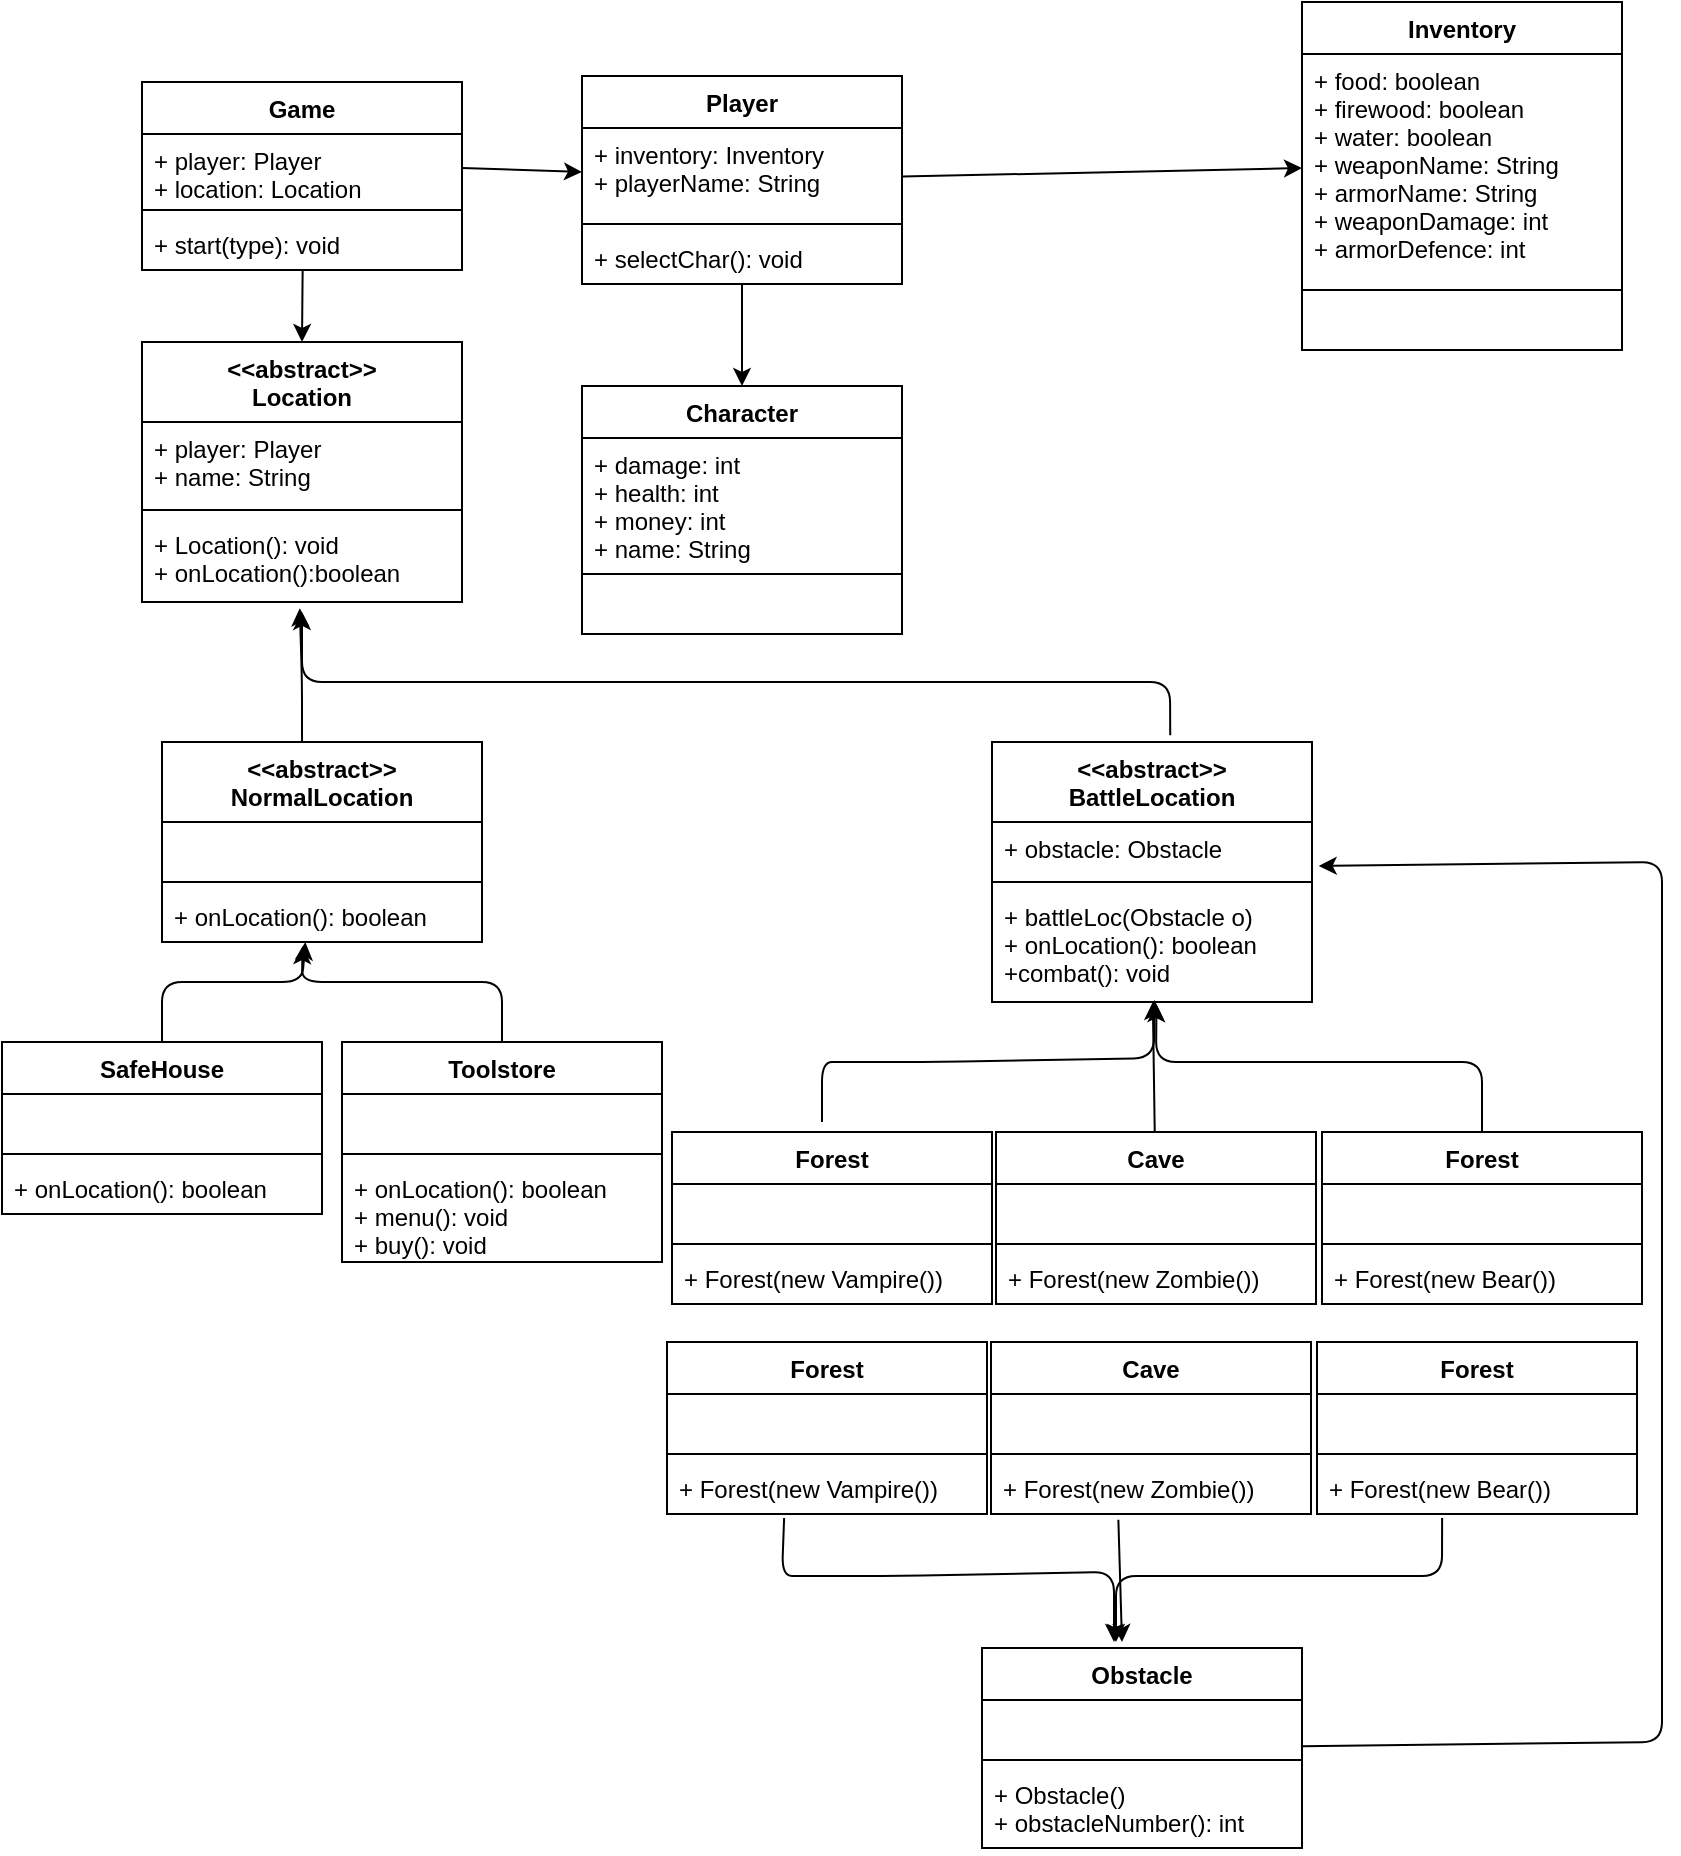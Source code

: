 <mxfile>
    <diagram id="nXfUiQzji97L8IdLJbRA" name="Page-1">
        <mxGraphModel dx="852" dy="480" grid="1" gridSize="10" guides="1" tooltips="1" connect="1" arrows="1" fold="1" page="1" pageScale="1" pageWidth="1169" pageHeight="827" math="0" shadow="0">
            <root>
                <mxCell id="0"/>
                <mxCell id="1" parent="0"/>
                <mxCell id="15" style="edgeStyle=none;html=1;entryX=0.5;entryY=0;entryDx=0;entryDy=0;exitX=0.502;exitY=1.007;exitDx=0;exitDy=0;exitPerimeter=0;" parent="1" source="5" target="11" edge="1">
                    <mxGeometry relative="1" as="geometry">
                        <Array as="points"/>
                    </mxGeometry>
                </mxCell>
                <mxCell id="2" value="Game" style="swimlane;fontStyle=1;align=center;verticalAlign=top;childLayout=stackLayout;horizontal=1;startSize=26;horizontalStack=0;resizeParent=1;resizeParentMax=0;resizeLast=0;collapsible=1;marginBottom=0;" parent="1" vertex="1">
                    <mxGeometry x="80" y="50" width="160" height="94" as="geometry">
                        <mxRectangle x="80" y="50" width="70" height="30" as="alternateBounds"/>
                    </mxGeometry>
                </mxCell>
                <mxCell id="3" value="+ player: Player&#10;+ location: Location" style="text;strokeColor=none;fillColor=none;align=left;verticalAlign=top;spacingLeft=4;spacingRight=4;overflow=hidden;rotatable=0;points=[[0,0.5],[1,0.5]];portConstraint=eastwest;" parent="2" vertex="1">
                    <mxGeometry y="26" width="160" height="34" as="geometry"/>
                </mxCell>
                <mxCell id="4" value="" style="line;strokeWidth=1;fillColor=none;align=left;verticalAlign=middle;spacingTop=-1;spacingLeft=3;spacingRight=3;rotatable=0;labelPosition=right;points=[];portConstraint=eastwest;strokeColor=inherit;" parent="2" vertex="1">
                    <mxGeometry y="60" width="160" height="8" as="geometry"/>
                </mxCell>
                <mxCell id="5" value="+ start(type): void" style="text;strokeColor=none;fillColor=none;align=left;verticalAlign=top;spacingLeft=4;spacingRight=4;overflow=hidden;rotatable=0;points=[[0,0.5],[1,0.5]];portConstraint=eastwest;" parent="2" vertex="1">
                    <mxGeometry y="68" width="160" height="26" as="geometry"/>
                </mxCell>
                <mxCell id="20" value="" style="edgeStyle=none;html=1;entryX=0;entryY=0.5;entryDx=0;entryDy=0;" parent="1" source="6" target="17" edge="1">
                    <mxGeometry relative="1" as="geometry"/>
                </mxCell>
                <mxCell id="95" value="" style="edgeStyle=none;html=1;entryX=0.5;entryY=0;entryDx=0;entryDy=0;" edge="1" parent="1" source="6" target="91">
                    <mxGeometry relative="1" as="geometry"/>
                </mxCell>
                <mxCell id="6" value="Player" style="swimlane;fontStyle=1;align=center;verticalAlign=top;childLayout=stackLayout;horizontal=1;startSize=26;horizontalStack=0;resizeParent=1;resizeParentMax=0;resizeLast=0;collapsible=1;marginBottom=0;" parent="1" vertex="1">
                    <mxGeometry x="300" y="47" width="160" height="104" as="geometry"/>
                </mxCell>
                <mxCell id="7" value="+ inventory: Inventory&#10;+ playerName: String" style="text;strokeColor=none;fillColor=none;align=left;verticalAlign=top;spacingLeft=4;spacingRight=4;overflow=hidden;rotatable=0;points=[[0,0.5],[1,0.5]];portConstraint=eastwest;" parent="6" vertex="1">
                    <mxGeometry y="26" width="160" height="44" as="geometry"/>
                </mxCell>
                <mxCell id="8" value="" style="line;strokeWidth=1;fillColor=none;align=left;verticalAlign=middle;spacingTop=-1;spacingLeft=3;spacingRight=3;rotatable=0;labelPosition=right;points=[];portConstraint=eastwest;strokeColor=inherit;" parent="6" vertex="1">
                    <mxGeometry y="70" width="160" height="8" as="geometry"/>
                </mxCell>
                <mxCell id="9" value="+ selectChar(): void" style="text;strokeColor=none;fillColor=none;align=left;verticalAlign=top;spacingLeft=4;spacingRight=4;overflow=hidden;rotatable=0;points=[[0,0.5],[1,0.5]];portConstraint=eastwest;" parent="6" vertex="1">
                    <mxGeometry y="78" width="160" height="26" as="geometry"/>
                </mxCell>
                <mxCell id="10" style="edgeStyle=none;html=1;exitX=1;exitY=0.5;exitDx=0;exitDy=0;entryX=0;entryY=0.5;entryDx=0;entryDy=0;" parent="1" source="3" target="7" edge="1">
                    <mxGeometry relative="1" as="geometry"/>
                </mxCell>
                <mxCell id="11" value="&lt;&lt;abstract&gt;&gt;&#10;Location" style="swimlane;fontStyle=1;align=center;verticalAlign=top;childLayout=stackLayout;horizontal=1;startSize=40;horizontalStack=0;resizeParent=1;resizeParentMax=0;resizeLast=0;collapsible=1;marginBottom=0;" parent="1" vertex="1">
                    <mxGeometry x="80" y="180" width="160" height="130" as="geometry"/>
                </mxCell>
                <mxCell id="12" value="+ player: Player&#10;+ name: String" style="text;strokeColor=none;fillColor=none;align=left;verticalAlign=top;spacingLeft=4;spacingRight=4;overflow=hidden;rotatable=0;points=[[0,0.5],[1,0.5]];portConstraint=eastwest;" parent="11" vertex="1">
                    <mxGeometry y="40" width="160" height="40" as="geometry"/>
                </mxCell>
                <mxCell id="13" value="" style="line;strokeWidth=1;fillColor=none;align=left;verticalAlign=middle;spacingTop=-1;spacingLeft=3;spacingRight=3;rotatable=0;labelPosition=right;points=[];portConstraint=eastwest;strokeColor=inherit;" parent="11" vertex="1">
                    <mxGeometry y="80" width="160" height="8" as="geometry"/>
                </mxCell>
                <mxCell id="14" value="+ Location(): void&#10;+ onLocation():boolean" style="text;strokeColor=none;fillColor=none;align=left;verticalAlign=top;spacingLeft=4;spacingRight=4;overflow=hidden;rotatable=0;points=[[0,0.5],[1,0.5]];portConstraint=eastwest;" parent="11" vertex="1">
                    <mxGeometry y="88" width="160" height="42" as="geometry"/>
                </mxCell>
                <mxCell id="16" value="Inventory" style="swimlane;fontStyle=1;align=center;verticalAlign=top;childLayout=stackLayout;horizontal=1;startSize=26;horizontalStack=0;resizeParent=1;resizeParentMax=0;resizeLast=0;collapsible=1;marginBottom=0;" parent="1" vertex="1">
                    <mxGeometry x="660" y="10" width="160" height="174" as="geometry"/>
                </mxCell>
                <mxCell id="17" value="+ food: boolean&#10;+ firewood: boolean&#10;+ water: boolean&#10;+ weaponName: String&#10;+ armorName: String&#10;+ weaponDamage: int&#10;+ armorDefence: int" style="text;strokeColor=none;fillColor=none;align=left;verticalAlign=top;spacingLeft=4;spacingRight=4;overflow=hidden;rotatable=0;points=[[0,0.5],[1,0.5]];portConstraint=eastwest;" parent="16" vertex="1">
                    <mxGeometry y="26" width="160" height="114" as="geometry"/>
                </mxCell>
                <mxCell id="18" value="" style="line;strokeWidth=1;fillColor=none;align=left;verticalAlign=middle;spacingTop=-1;spacingLeft=3;spacingRight=3;rotatable=0;labelPosition=right;points=[];portConstraint=eastwest;strokeColor=inherit;" parent="16" vertex="1">
                    <mxGeometry y="140" width="160" height="8" as="geometry"/>
                </mxCell>
                <mxCell id="19" value=" &#10;" style="text;strokeColor=none;fillColor=none;align=left;verticalAlign=top;spacingLeft=4;spacingRight=4;overflow=hidden;rotatable=0;points=[[0,0.5],[1,0.5]];portConstraint=eastwest;" parent="16" vertex="1">
                    <mxGeometry y="148" width="160" height="26" as="geometry"/>
                </mxCell>
                <mxCell id="21" value="&lt;&lt;abstract&gt;&gt;&#10;NormalLocation" style="swimlane;fontStyle=1;align=center;verticalAlign=top;childLayout=stackLayout;horizontal=1;startSize=40;horizontalStack=0;resizeParent=1;resizeParentMax=0;resizeLast=0;collapsible=1;marginBottom=0;" parent="1" vertex="1">
                    <mxGeometry x="90" y="380" width="160" height="100" as="geometry"/>
                </mxCell>
                <mxCell id="22" value=" &#10; &#10;" style="text;strokeColor=none;fillColor=none;align=left;verticalAlign=top;spacingLeft=4;spacingRight=4;overflow=hidden;rotatable=0;points=[[0,0.5],[1,0.5]];portConstraint=eastwest;" parent="21" vertex="1">
                    <mxGeometry y="40" width="160" height="26" as="geometry"/>
                </mxCell>
                <mxCell id="23" value="" style="line;strokeWidth=1;fillColor=none;align=left;verticalAlign=middle;spacingTop=-1;spacingLeft=3;spacingRight=3;rotatable=0;labelPosition=right;points=[];portConstraint=eastwest;strokeColor=inherit;" parent="21" vertex="1">
                    <mxGeometry y="66" width="160" height="8" as="geometry"/>
                </mxCell>
                <mxCell id="24" value="+ onLocation(): boolean" style="text;strokeColor=none;fillColor=none;align=left;verticalAlign=top;spacingLeft=4;spacingRight=4;overflow=hidden;rotatable=0;points=[[0,0.5],[1,0.5]];portConstraint=eastwest;" parent="21" vertex="1">
                    <mxGeometry y="74" width="160" height="26" as="geometry"/>
                </mxCell>
                <mxCell id="25" value="&lt;&lt;abstract&gt;&gt;&#10;BattleLocation" style="swimlane;fontStyle=1;align=center;verticalAlign=top;childLayout=stackLayout;horizontal=1;startSize=40;horizontalStack=0;resizeParent=1;resizeParentMax=0;resizeLast=0;collapsible=1;marginBottom=0;" parent="1" vertex="1">
                    <mxGeometry x="505" y="380" width="160" height="130" as="geometry"/>
                </mxCell>
                <mxCell id="26" value="+ obstacle: Obstacle" style="text;strokeColor=none;fillColor=none;align=left;verticalAlign=top;spacingLeft=4;spacingRight=4;overflow=hidden;rotatable=0;points=[[0,0.5],[1,0.5]];portConstraint=eastwest;" parent="25" vertex="1">
                    <mxGeometry y="40" width="160" height="26" as="geometry"/>
                </mxCell>
                <mxCell id="27" value="" style="line;strokeWidth=1;fillColor=none;align=left;verticalAlign=middle;spacingTop=-1;spacingLeft=3;spacingRight=3;rotatable=0;labelPosition=right;points=[];portConstraint=eastwest;strokeColor=inherit;" parent="25" vertex="1">
                    <mxGeometry y="66" width="160" height="8" as="geometry"/>
                </mxCell>
                <mxCell id="28" value="+ battleLoc(Obstacle o)&#10;+ onLocation(): boolean&#10;+combat(): void" style="text;strokeColor=none;fillColor=none;align=left;verticalAlign=top;spacingLeft=4;spacingRight=4;overflow=hidden;rotatable=0;points=[[0,0.5],[1,0.5]];portConstraint=eastwest;" parent="25" vertex="1">
                    <mxGeometry y="74" width="160" height="56" as="geometry"/>
                </mxCell>
                <mxCell id="37" value="" style="edgeStyle=none;html=1;exitX=0.5;exitY=0;exitDx=0;exitDy=0;entryX=0.448;entryY=1.001;entryDx=0;entryDy=0;entryPerimeter=0;" parent="1" source="29" target="24" edge="1">
                    <mxGeometry relative="1" as="geometry">
                        <Array as="points">
                            <mxPoint x="90" y="500"/>
                            <mxPoint x="130" y="500"/>
                            <mxPoint x="160" y="500"/>
                        </Array>
                    </mxGeometry>
                </mxCell>
                <mxCell id="29" value="SafeHouse" style="swimlane;fontStyle=1;align=center;verticalAlign=top;childLayout=stackLayout;horizontal=1;startSize=26;horizontalStack=0;resizeParent=1;resizeParentMax=0;resizeLast=0;collapsible=1;marginBottom=0;" parent="1" vertex="1">
                    <mxGeometry x="10" y="530" width="160" height="86" as="geometry"/>
                </mxCell>
                <mxCell id="30" value=" &#10;&#10;" style="text;strokeColor=none;fillColor=none;align=left;verticalAlign=top;spacingLeft=4;spacingRight=4;overflow=hidden;rotatable=0;points=[[0,0.5],[1,0.5]];portConstraint=eastwest;" parent="29" vertex="1">
                    <mxGeometry y="26" width="160" height="26" as="geometry"/>
                </mxCell>
                <mxCell id="31" value="" style="line;strokeWidth=1;fillColor=none;align=left;verticalAlign=middle;spacingTop=-1;spacingLeft=3;spacingRight=3;rotatable=0;labelPosition=right;points=[];portConstraint=eastwest;strokeColor=inherit;" parent="29" vertex="1">
                    <mxGeometry y="52" width="160" height="8" as="geometry"/>
                </mxCell>
                <mxCell id="32" value="+ onLocation(): boolean" style="text;strokeColor=none;fillColor=none;align=left;verticalAlign=top;spacingLeft=4;spacingRight=4;overflow=hidden;rotatable=0;points=[[0,0.5],[1,0.5]];portConstraint=eastwest;" parent="29" vertex="1">
                    <mxGeometry y="60" width="160" height="26" as="geometry"/>
                </mxCell>
                <mxCell id="38" value="" style="edgeStyle=none;html=1;entryX=0.439;entryY=1.081;entryDx=0;entryDy=0;entryPerimeter=0;exitX=0.5;exitY=0;exitDx=0;exitDy=0;" parent="1" source="33" target="24" edge="1">
                    <mxGeometry relative="1" as="geometry">
                        <Array as="points">
                            <mxPoint x="260" y="500"/>
                            <mxPoint x="160" y="500"/>
                        </Array>
                    </mxGeometry>
                </mxCell>
                <mxCell id="33" value="Toolstore" style="swimlane;fontStyle=1;align=center;verticalAlign=top;childLayout=stackLayout;horizontal=1;startSize=26;horizontalStack=0;resizeParent=1;resizeParentMax=0;resizeLast=0;collapsible=1;marginBottom=0;" parent="1" vertex="1">
                    <mxGeometry x="180" y="530" width="160" height="110" as="geometry"/>
                </mxCell>
                <mxCell id="34" value=" &#10;&#10;" style="text;strokeColor=none;fillColor=none;align=left;verticalAlign=top;spacingLeft=4;spacingRight=4;overflow=hidden;rotatable=0;points=[[0,0.5],[1,0.5]];portConstraint=eastwest;" parent="33" vertex="1">
                    <mxGeometry y="26" width="160" height="26" as="geometry"/>
                </mxCell>
                <mxCell id="35" value="" style="line;strokeWidth=1;fillColor=none;align=left;verticalAlign=middle;spacingTop=-1;spacingLeft=3;spacingRight=3;rotatable=0;labelPosition=right;points=[];portConstraint=eastwest;strokeColor=inherit;" parent="33" vertex="1">
                    <mxGeometry y="52" width="160" height="8" as="geometry"/>
                </mxCell>
                <mxCell id="36" value="+ onLocation(): boolean&#10;+ menu(): void&#10;+ buy(): void" style="text;strokeColor=none;fillColor=none;align=left;verticalAlign=top;spacingLeft=4;spacingRight=4;overflow=hidden;rotatable=0;points=[[0,0.5],[1,0.5]];portConstraint=eastwest;" parent="33" vertex="1">
                    <mxGeometry y="60" width="160" height="50" as="geometry"/>
                </mxCell>
                <mxCell id="39" value="" style="edgeStyle=none;html=1;exitX=0.5;exitY=0;exitDx=0;exitDy=0;entryX=0.493;entryY=1.075;entryDx=0;entryDy=0;entryPerimeter=0;" parent="1" target="14" edge="1">
                    <mxGeometry relative="1" as="geometry">
                        <mxPoint x="160" y="380.0" as="sourcePoint"/>
                        <mxPoint x="231.68" y="330.026" as="targetPoint"/>
                        <Array as="points">
                            <mxPoint x="160" y="350"/>
                        </Array>
                    </mxGeometry>
                </mxCell>
                <mxCell id="40" value="" style="edgeStyle=none;html=1;exitX=0.557;exitY=-0.026;exitDx=0;exitDy=0;entryX=0.5;entryY=1.119;entryDx=0;entryDy=0;entryPerimeter=0;exitPerimeter=0;" parent="1" source="25" edge="1" target="14">
                    <mxGeometry relative="1" as="geometry">
                        <mxPoint x="160" y="380" as="sourcePoint"/>
                        <mxPoint x="378.88" y="313.15" as="targetPoint"/>
                        <Array as="points">
                            <mxPoint x="594" y="350"/>
                            <mxPoint x="379" y="350"/>
                            <mxPoint x="160" y="350"/>
                        </Array>
                    </mxGeometry>
                </mxCell>
                <mxCell id="41" value="Forest" style="swimlane;fontStyle=1;align=center;verticalAlign=top;childLayout=stackLayout;horizontal=1;startSize=26;horizontalStack=0;resizeParent=1;resizeParentMax=0;resizeLast=0;collapsible=1;marginBottom=0;" parent="1" vertex="1">
                    <mxGeometry x="345" y="575" width="160" height="86" as="geometry"/>
                </mxCell>
                <mxCell id="42" value=" &#10;" style="text;strokeColor=none;fillColor=none;align=left;verticalAlign=top;spacingLeft=4;spacingRight=4;overflow=hidden;rotatable=0;points=[[0,0.5],[1,0.5]];portConstraint=eastwest;" parent="41" vertex="1">
                    <mxGeometry y="26" width="160" height="26" as="geometry"/>
                </mxCell>
                <mxCell id="43" value="" style="line;strokeWidth=1;fillColor=none;align=left;verticalAlign=middle;spacingTop=-1;spacingLeft=3;spacingRight=3;rotatable=0;labelPosition=right;points=[];portConstraint=eastwest;strokeColor=inherit;" parent="41" vertex="1">
                    <mxGeometry y="52" width="160" height="8" as="geometry"/>
                </mxCell>
                <mxCell id="44" value="+ Forest(new Vampire())" style="text;strokeColor=none;fillColor=none;align=left;verticalAlign=top;spacingLeft=4;spacingRight=4;overflow=hidden;rotatable=0;points=[[0,0.5],[1,0.5]];portConstraint=eastwest;" parent="41" vertex="1">
                    <mxGeometry y="60" width="160" height="26" as="geometry"/>
                </mxCell>
                <mxCell id="54" value="" style="edgeStyle=none;html=1;" parent="1" source="45" target="28" edge="1">
                    <mxGeometry relative="1" as="geometry"/>
                </mxCell>
                <mxCell id="45" value="Cave" style="swimlane;fontStyle=1;align=center;verticalAlign=top;childLayout=stackLayout;horizontal=1;startSize=26;horizontalStack=0;resizeParent=1;resizeParentMax=0;resizeLast=0;collapsible=1;marginBottom=0;" parent="1" vertex="1">
                    <mxGeometry x="507" y="575" width="160" height="86" as="geometry"/>
                </mxCell>
                <mxCell id="46" value=" &#10;" style="text;strokeColor=none;fillColor=none;align=left;verticalAlign=top;spacingLeft=4;spacingRight=4;overflow=hidden;rotatable=0;points=[[0,0.5],[1,0.5]];portConstraint=eastwest;" parent="45" vertex="1">
                    <mxGeometry y="26" width="160" height="26" as="geometry"/>
                </mxCell>
                <mxCell id="47" value="" style="line;strokeWidth=1;fillColor=none;align=left;verticalAlign=middle;spacingTop=-1;spacingLeft=3;spacingRight=3;rotatable=0;labelPosition=right;points=[];portConstraint=eastwest;strokeColor=inherit;" parent="45" vertex="1">
                    <mxGeometry y="52" width="160" height="8" as="geometry"/>
                </mxCell>
                <mxCell id="48" value="+ Forest(new Zombie())" style="text;strokeColor=none;fillColor=none;align=left;verticalAlign=top;spacingLeft=4;spacingRight=4;overflow=hidden;rotatable=0;points=[[0,0.5],[1,0.5]];portConstraint=eastwest;" parent="45" vertex="1">
                    <mxGeometry y="60" width="160" height="26" as="geometry"/>
                </mxCell>
                <mxCell id="49" value="Forest" style="swimlane;fontStyle=1;align=center;verticalAlign=top;childLayout=stackLayout;horizontal=1;startSize=26;horizontalStack=0;resizeParent=1;resizeParentMax=0;resizeLast=0;collapsible=1;marginBottom=0;" parent="1" vertex="1">
                    <mxGeometry x="670" y="575" width="160" height="86" as="geometry"/>
                </mxCell>
                <mxCell id="50" value=" &#10;" style="text;strokeColor=none;fillColor=none;align=left;verticalAlign=top;spacingLeft=4;spacingRight=4;overflow=hidden;rotatable=0;points=[[0,0.5],[1,0.5]];portConstraint=eastwest;" parent="49" vertex="1">
                    <mxGeometry y="26" width="160" height="26" as="geometry"/>
                </mxCell>
                <mxCell id="51" value="" style="line;strokeWidth=1;fillColor=none;align=left;verticalAlign=middle;spacingTop=-1;spacingLeft=3;spacingRight=3;rotatable=0;labelPosition=right;points=[];portConstraint=eastwest;strokeColor=inherit;" parent="49" vertex="1">
                    <mxGeometry y="52" width="160" height="8" as="geometry"/>
                </mxCell>
                <mxCell id="52" value="+ Forest(new Bear())" style="text;strokeColor=none;fillColor=none;align=left;verticalAlign=top;spacingLeft=4;spacingRight=4;overflow=hidden;rotatable=0;points=[[0,0.5],[1,0.5]];portConstraint=eastwest;" parent="49" vertex="1">
                    <mxGeometry y="60" width="160" height="26" as="geometry"/>
                </mxCell>
                <mxCell id="53" value="" style="edgeStyle=none;html=1;exitX=0.5;exitY=0;exitDx=0;exitDy=0;entryX=0.514;entryY=1.019;entryDx=0;entryDy=0;entryPerimeter=0;" parent="1" source="49" target="28" edge="1">
                    <mxGeometry relative="1" as="geometry">
                        <mxPoint x="755.24" y="533.47" as="sourcePoint"/>
                        <mxPoint x="540.0" y="470" as="targetPoint"/>
                        <Array as="points">
                            <mxPoint x="750" y="540"/>
                            <mxPoint x="670" y="540"/>
                            <mxPoint x="587" y="540"/>
                        </Array>
                    </mxGeometry>
                </mxCell>
                <mxCell id="55" value="" style="edgeStyle=none;html=1;entryX=0.514;entryY=1.019;entryDx=0;entryDy=0;entryPerimeter=0;" parent="1" edge="1">
                    <mxGeometry relative="1" as="geometry">
                        <mxPoint x="420" y="570" as="sourcePoint"/>
                        <mxPoint x="586.24" y="509.064" as="targetPoint"/>
                        <Array as="points">
                            <mxPoint x="420" y="540"/>
                            <mxPoint x="430" y="540"/>
                            <mxPoint x="480" y="540"/>
                            <mxPoint x="586" y="538"/>
                        </Array>
                    </mxGeometry>
                </mxCell>
                <mxCell id="90" value="" style="edgeStyle=none;html=1;entryX=1.021;entryY=0.846;entryDx=0;entryDy=0;entryPerimeter=0;" parent="1" source="56" target="26" edge="1">
                    <mxGeometry relative="1" as="geometry">
                        <mxPoint x="850" y="580" as="targetPoint"/>
                        <Array as="points">
                            <mxPoint x="840" y="880"/>
                            <mxPoint x="840" y="440"/>
                        </Array>
                    </mxGeometry>
                </mxCell>
                <mxCell id="56" value="Obstacle" style="swimlane;fontStyle=1;align=center;verticalAlign=top;childLayout=stackLayout;horizontal=1;startSize=26;horizontalStack=0;resizeParent=1;resizeParentMax=0;resizeLast=0;collapsible=1;marginBottom=0;" parent="1" vertex="1">
                    <mxGeometry x="500" y="833" width="160" height="100" as="geometry"/>
                </mxCell>
                <mxCell id="57" value=" &#10;" style="text;strokeColor=none;fillColor=none;align=left;verticalAlign=top;spacingLeft=4;spacingRight=4;overflow=hidden;rotatable=0;points=[[0,0.5],[1,0.5]];portConstraint=eastwest;" parent="56" vertex="1">
                    <mxGeometry y="26" width="160" height="26" as="geometry"/>
                </mxCell>
                <mxCell id="58" value="" style="line;strokeWidth=1;fillColor=none;align=left;verticalAlign=middle;spacingTop=-1;spacingLeft=3;spacingRight=3;rotatable=0;labelPosition=right;points=[];portConstraint=eastwest;strokeColor=inherit;" parent="56" vertex="1">
                    <mxGeometry y="52" width="160" height="8" as="geometry"/>
                </mxCell>
                <mxCell id="59" value="+ Obstacle()&#10;+ obstacleNumber(): int" style="text;strokeColor=none;fillColor=none;align=left;verticalAlign=top;spacingLeft=4;spacingRight=4;overflow=hidden;rotatable=0;points=[[0,0.5],[1,0.5]];portConstraint=eastwest;" parent="56" vertex="1">
                    <mxGeometry y="60" width="160" height="40" as="geometry"/>
                </mxCell>
                <mxCell id="72" value="Forest" style="swimlane;fontStyle=1;align=center;verticalAlign=top;childLayout=stackLayout;horizontal=1;startSize=26;horizontalStack=0;resizeParent=1;resizeParentMax=0;resizeLast=0;collapsible=1;marginBottom=0;" parent="1" vertex="1">
                    <mxGeometry x="342.5" y="680" width="160" height="86" as="geometry"/>
                </mxCell>
                <mxCell id="73" value=" &#10;" style="text;strokeColor=none;fillColor=none;align=left;verticalAlign=top;spacingLeft=4;spacingRight=4;overflow=hidden;rotatable=0;points=[[0,0.5],[1,0.5]];portConstraint=eastwest;" parent="72" vertex="1">
                    <mxGeometry y="26" width="160" height="26" as="geometry"/>
                </mxCell>
                <mxCell id="74" value="" style="line;strokeWidth=1;fillColor=none;align=left;verticalAlign=middle;spacingTop=-1;spacingLeft=3;spacingRight=3;rotatable=0;labelPosition=right;points=[];portConstraint=eastwest;strokeColor=inherit;" parent="72" vertex="1">
                    <mxGeometry y="52" width="160" height="8" as="geometry"/>
                </mxCell>
                <mxCell id="75" value="+ Forest(new Vampire())" style="text;strokeColor=none;fillColor=none;align=left;verticalAlign=top;spacingLeft=4;spacingRight=4;overflow=hidden;rotatable=0;points=[[0,0.5],[1,0.5]];portConstraint=eastwest;" parent="72" vertex="1">
                    <mxGeometry y="60" width="160" height="26" as="geometry"/>
                </mxCell>
                <mxCell id="76" value="Cave" style="swimlane;fontStyle=1;align=center;verticalAlign=top;childLayout=stackLayout;horizontal=1;startSize=26;horizontalStack=0;resizeParent=1;resizeParentMax=0;resizeLast=0;collapsible=1;marginBottom=0;" parent="1" vertex="1">
                    <mxGeometry x="504.5" y="680" width="160" height="86" as="geometry"/>
                </mxCell>
                <mxCell id="77" value=" &#10;" style="text;strokeColor=none;fillColor=none;align=left;verticalAlign=top;spacingLeft=4;spacingRight=4;overflow=hidden;rotatable=0;points=[[0,0.5],[1,0.5]];portConstraint=eastwest;" parent="76" vertex="1">
                    <mxGeometry y="26" width="160" height="26" as="geometry"/>
                </mxCell>
                <mxCell id="78" value="" style="line;strokeWidth=1;fillColor=none;align=left;verticalAlign=middle;spacingTop=-1;spacingLeft=3;spacingRight=3;rotatable=0;labelPosition=right;points=[];portConstraint=eastwest;strokeColor=inherit;" parent="76" vertex="1">
                    <mxGeometry y="52" width="160" height="8" as="geometry"/>
                </mxCell>
                <mxCell id="79" value="+ Forest(new Zombie())" style="text;strokeColor=none;fillColor=none;align=left;verticalAlign=top;spacingLeft=4;spacingRight=4;overflow=hidden;rotatable=0;points=[[0,0.5],[1,0.5]];portConstraint=eastwest;" parent="76" vertex="1">
                    <mxGeometry y="60" width="160" height="26" as="geometry"/>
                </mxCell>
                <mxCell id="80" value="Forest" style="swimlane;fontStyle=1;align=center;verticalAlign=top;childLayout=stackLayout;horizontal=1;startSize=26;horizontalStack=0;resizeParent=1;resizeParentMax=0;resizeLast=0;collapsible=1;marginBottom=0;" parent="1" vertex="1">
                    <mxGeometry x="667.5" y="680" width="160" height="86" as="geometry"/>
                </mxCell>
                <mxCell id="81" value=" &#10;" style="text;strokeColor=none;fillColor=none;align=left;verticalAlign=top;spacingLeft=4;spacingRight=4;overflow=hidden;rotatable=0;points=[[0,0.5],[1,0.5]];portConstraint=eastwest;" parent="80" vertex="1">
                    <mxGeometry y="26" width="160" height="26" as="geometry"/>
                </mxCell>
                <mxCell id="82" value="" style="line;strokeWidth=1;fillColor=none;align=left;verticalAlign=middle;spacingTop=-1;spacingLeft=3;spacingRight=3;rotatable=0;labelPosition=right;points=[];portConstraint=eastwest;strokeColor=inherit;" parent="80" vertex="1">
                    <mxGeometry y="52" width="160" height="8" as="geometry"/>
                </mxCell>
                <mxCell id="83" value="+ Forest(new Bear())" style="text;strokeColor=none;fillColor=none;align=left;verticalAlign=top;spacingLeft=4;spacingRight=4;overflow=hidden;rotatable=0;points=[[0,0.5],[1,0.5]];portConstraint=eastwest;" parent="80" vertex="1">
                    <mxGeometry y="60" width="160" height="26" as="geometry"/>
                </mxCell>
                <mxCell id="84" value="" style="edgeStyle=none;html=1;exitX=0.398;exitY=1.11;exitDx=0;exitDy=0;exitPerimeter=0;" parent="1" source="79" edge="1">
                    <mxGeometry relative="1" as="geometry">
                        <mxPoint x="570" y="770" as="sourcePoint"/>
                        <mxPoint x="570" y="830" as="targetPoint"/>
                    </mxGeometry>
                </mxCell>
                <mxCell id="85" value="" style="edgeStyle=none;html=1;exitX=0.391;exitY=1.077;exitDx=0;exitDy=0;exitPerimeter=0;" parent="1" source="83" edge="1">
                    <mxGeometry relative="1" as="geometry">
                        <mxPoint x="730" y="831.94" as="sourcePoint"/>
                        <mxPoint x="567" y="830" as="targetPoint"/>
                        <Array as="points">
                            <mxPoint x="730" y="796.94"/>
                            <mxPoint x="650" y="796.94"/>
                            <mxPoint x="567" y="796.94"/>
                        </Array>
                    </mxGeometry>
                </mxCell>
                <mxCell id="86" value="" style="edgeStyle=none;html=1;exitX=0.366;exitY=1.077;exitDx=0;exitDy=0;exitPerimeter=0;" parent="1" source="75" edge="1">
                    <mxGeometry relative="1" as="geometry">
                        <mxPoint x="400" y="826.94" as="sourcePoint"/>
                        <mxPoint x="566" y="830" as="targetPoint"/>
                        <Array as="points">
                            <mxPoint x="400" y="796.94"/>
                            <mxPoint x="410" y="796.94"/>
                            <mxPoint x="460" y="796.94"/>
                            <mxPoint x="566" y="794.94"/>
                        </Array>
                    </mxGeometry>
                </mxCell>
                <mxCell id="91" value="Character" style="swimlane;fontStyle=1;align=center;verticalAlign=top;childLayout=stackLayout;horizontal=1;startSize=26;horizontalStack=0;resizeParent=1;resizeParentMax=0;resizeLast=0;collapsible=1;marginBottom=0;" vertex="1" parent="1">
                    <mxGeometry x="300" y="202" width="160" height="124" as="geometry"/>
                </mxCell>
                <mxCell id="92" value="+ damage: int&#10;+ health: int&#10;+ money: int&#10;+ name: String" style="text;strokeColor=none;fillColor=none;align=left;verticalAlign=top;spacingLeft=4;spacingRight=4;overflow=hidden;rotatable=0;points=[[0,0.5],[1,0.5]];portConstraint=eastwest;" vertex="1" parent="91">
                    <mxGeometry y="26" width="160" height="64" as="geometry"/>
                </mxCell>
                <mxCell id="93" value="" style="line;strokeWidth=1;fillColor=none;align=left;verticalAlign=middle;spacingTop=-1;spacingLeft=3;spacingRight=3;rotatable=0;labelPosition=right;points=[];portConstraint=eastwest;strokeColor=inherit;" vertex="1" parent="91">
                    <mxGeometry y="90" width="160" height="8" as="geometry"/>
                </mxCell>
                <mxCell id="94" value=" &#10;" style="text;strokeColor=none;fillColor=none;align=left;verticalAlign=top;spacingLeft=4;spacingRight=4;overflow=hidden;rotatable=0;points=[[0,0.5],[1,0.5]];portConstraint=eastwest;" vertex="1" parent="91">
                    <mxGeometry y="98" width="160" height="26" as="geometry"/>
                </mxCell>
            </root>
        </mxGraphModel>
    </diagram>
</mxfile>